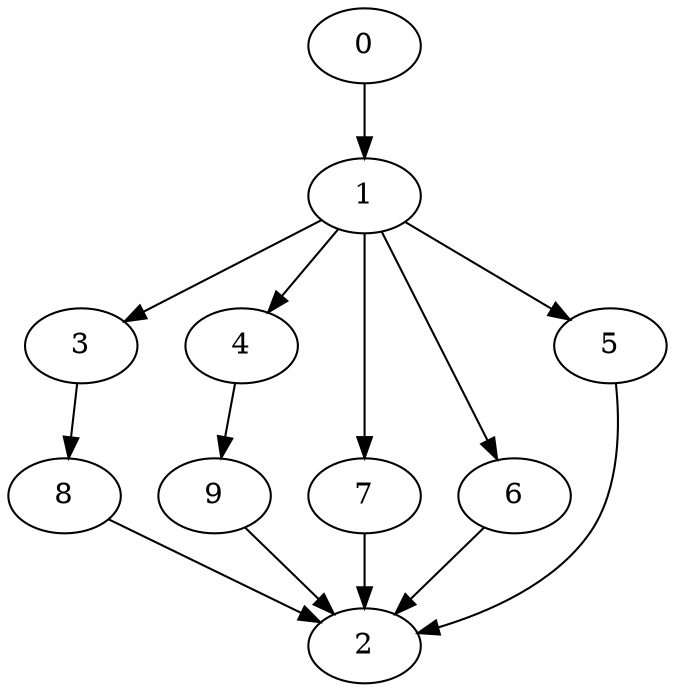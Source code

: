 digraph "SeriesParallel-MaxBf-5_Nodes_10_CCR_0.10_WeightType_Random#1" {
	graph ["Duplicate states"=0,
		GraphType=S_P,
		"Max states in OPEN"=0,
		Modes="120000ms; topo-ordered tasks, ; Pruning: task equivalence, fixed order ready list, ; F-value: ; Optimisation: best schedule length (\
SL) optimisation on equal, ",
		NumberOfTasks=10,
		"Pruned using list schedule length"=479,
		"States removed from OPEN"=0,
		TargetSystem="Homogeneous-4",
		"Time to schedule (ms)"=150,
		"Total idle time"=372,
		"Total schedule length"=296,
		"Total sequential time"=671,
		"Total states created"=1011
	];
	0	["Finish time"=49,
		Processor=0,
		"Start time"=0,
		Weight=49];
	1	["Finish time"=118,
		Processor=0,
		"Start time"=49,
		Weight=69];
	0 -> 1	[Weight=2];
	3	["Finish time"=201,
		Processor=1,
		"Start time"=122,
		Weight=79];
	1 -> 3	[Weight=4];
	4	["Finish time"=171,
		Processor=2,
		"Start time"=122,
		Weight=49];
	1 -> 4	[Weight=4];
	7	["Finish time"=227,
		Processor=3,
		"Start time"=128,
		Weight=99];
	1 -> 7	[Weight=10];
	6	["Finish time"=260,
		Processor=2,
		"Start time"=171,
		Weight=89];
	1 -> 6	[Weight=6];
	5	["Finish time"=187,
		Processor=0,
		"Start time"=118,
		Weight=69];
	1 -> 5	[Weight=8];
	8	["Finish time"=260,
		Processor=1,
		"Start time"=201,
		Weight=59];
	3 -> 8	[Weight=8];
	9	["Finish time"=266,
		Processor=0,
		"Start time"=187,
		Weight=79];
	4 -> 9	[Weight=7];
	2	["Finish time"=296,
		Processor=0,
		"Start time"=266,
		Weight=30];
	7 -> 2	[Weight=4];
	6 -> 2	[Weight=3];
	9 -> 2	[Weight=5];
	5 -> 2	[Weight=4];
	8 -> 2	[Weight=2];
}
